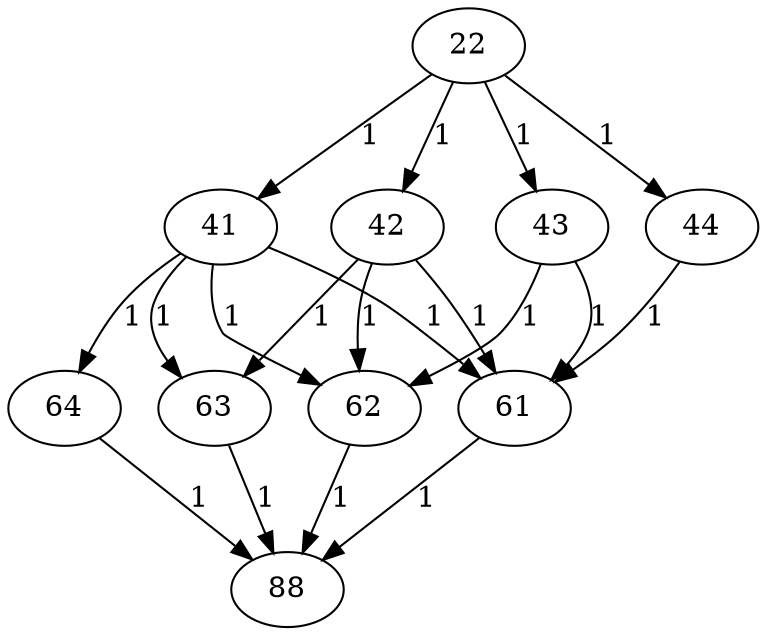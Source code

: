 digraph graph6 {
  22;
  41;
  42;
  43;
  44;
  61;
  62;
  63;
  64;
  88;
  22 -> 41 [label= 1];
  22 -> 42 [label= 1];
  22 -> 43 [label= 1];
  22 -> 44 [label= 1];
  41 -> 61 [label= 1];
  41 -> 62 [label= 1];
  41 -> 63 [label= 1];
  41 -> 64 [label= 1];
  42 -> 61 [label= 1];
  42 -> 62 [label= 1];
  42 -> 63 [label= 1];
  43 -> 61 [label= 1];
  43 -> 62 [label= 1];
  44 -> 61 [label= 1];
  61 -> 88 [label= 1];
  62 -> 88 [label= 1];
  63 -> 88 [label= 1];
  64 -> 88 [label= 1];
}
